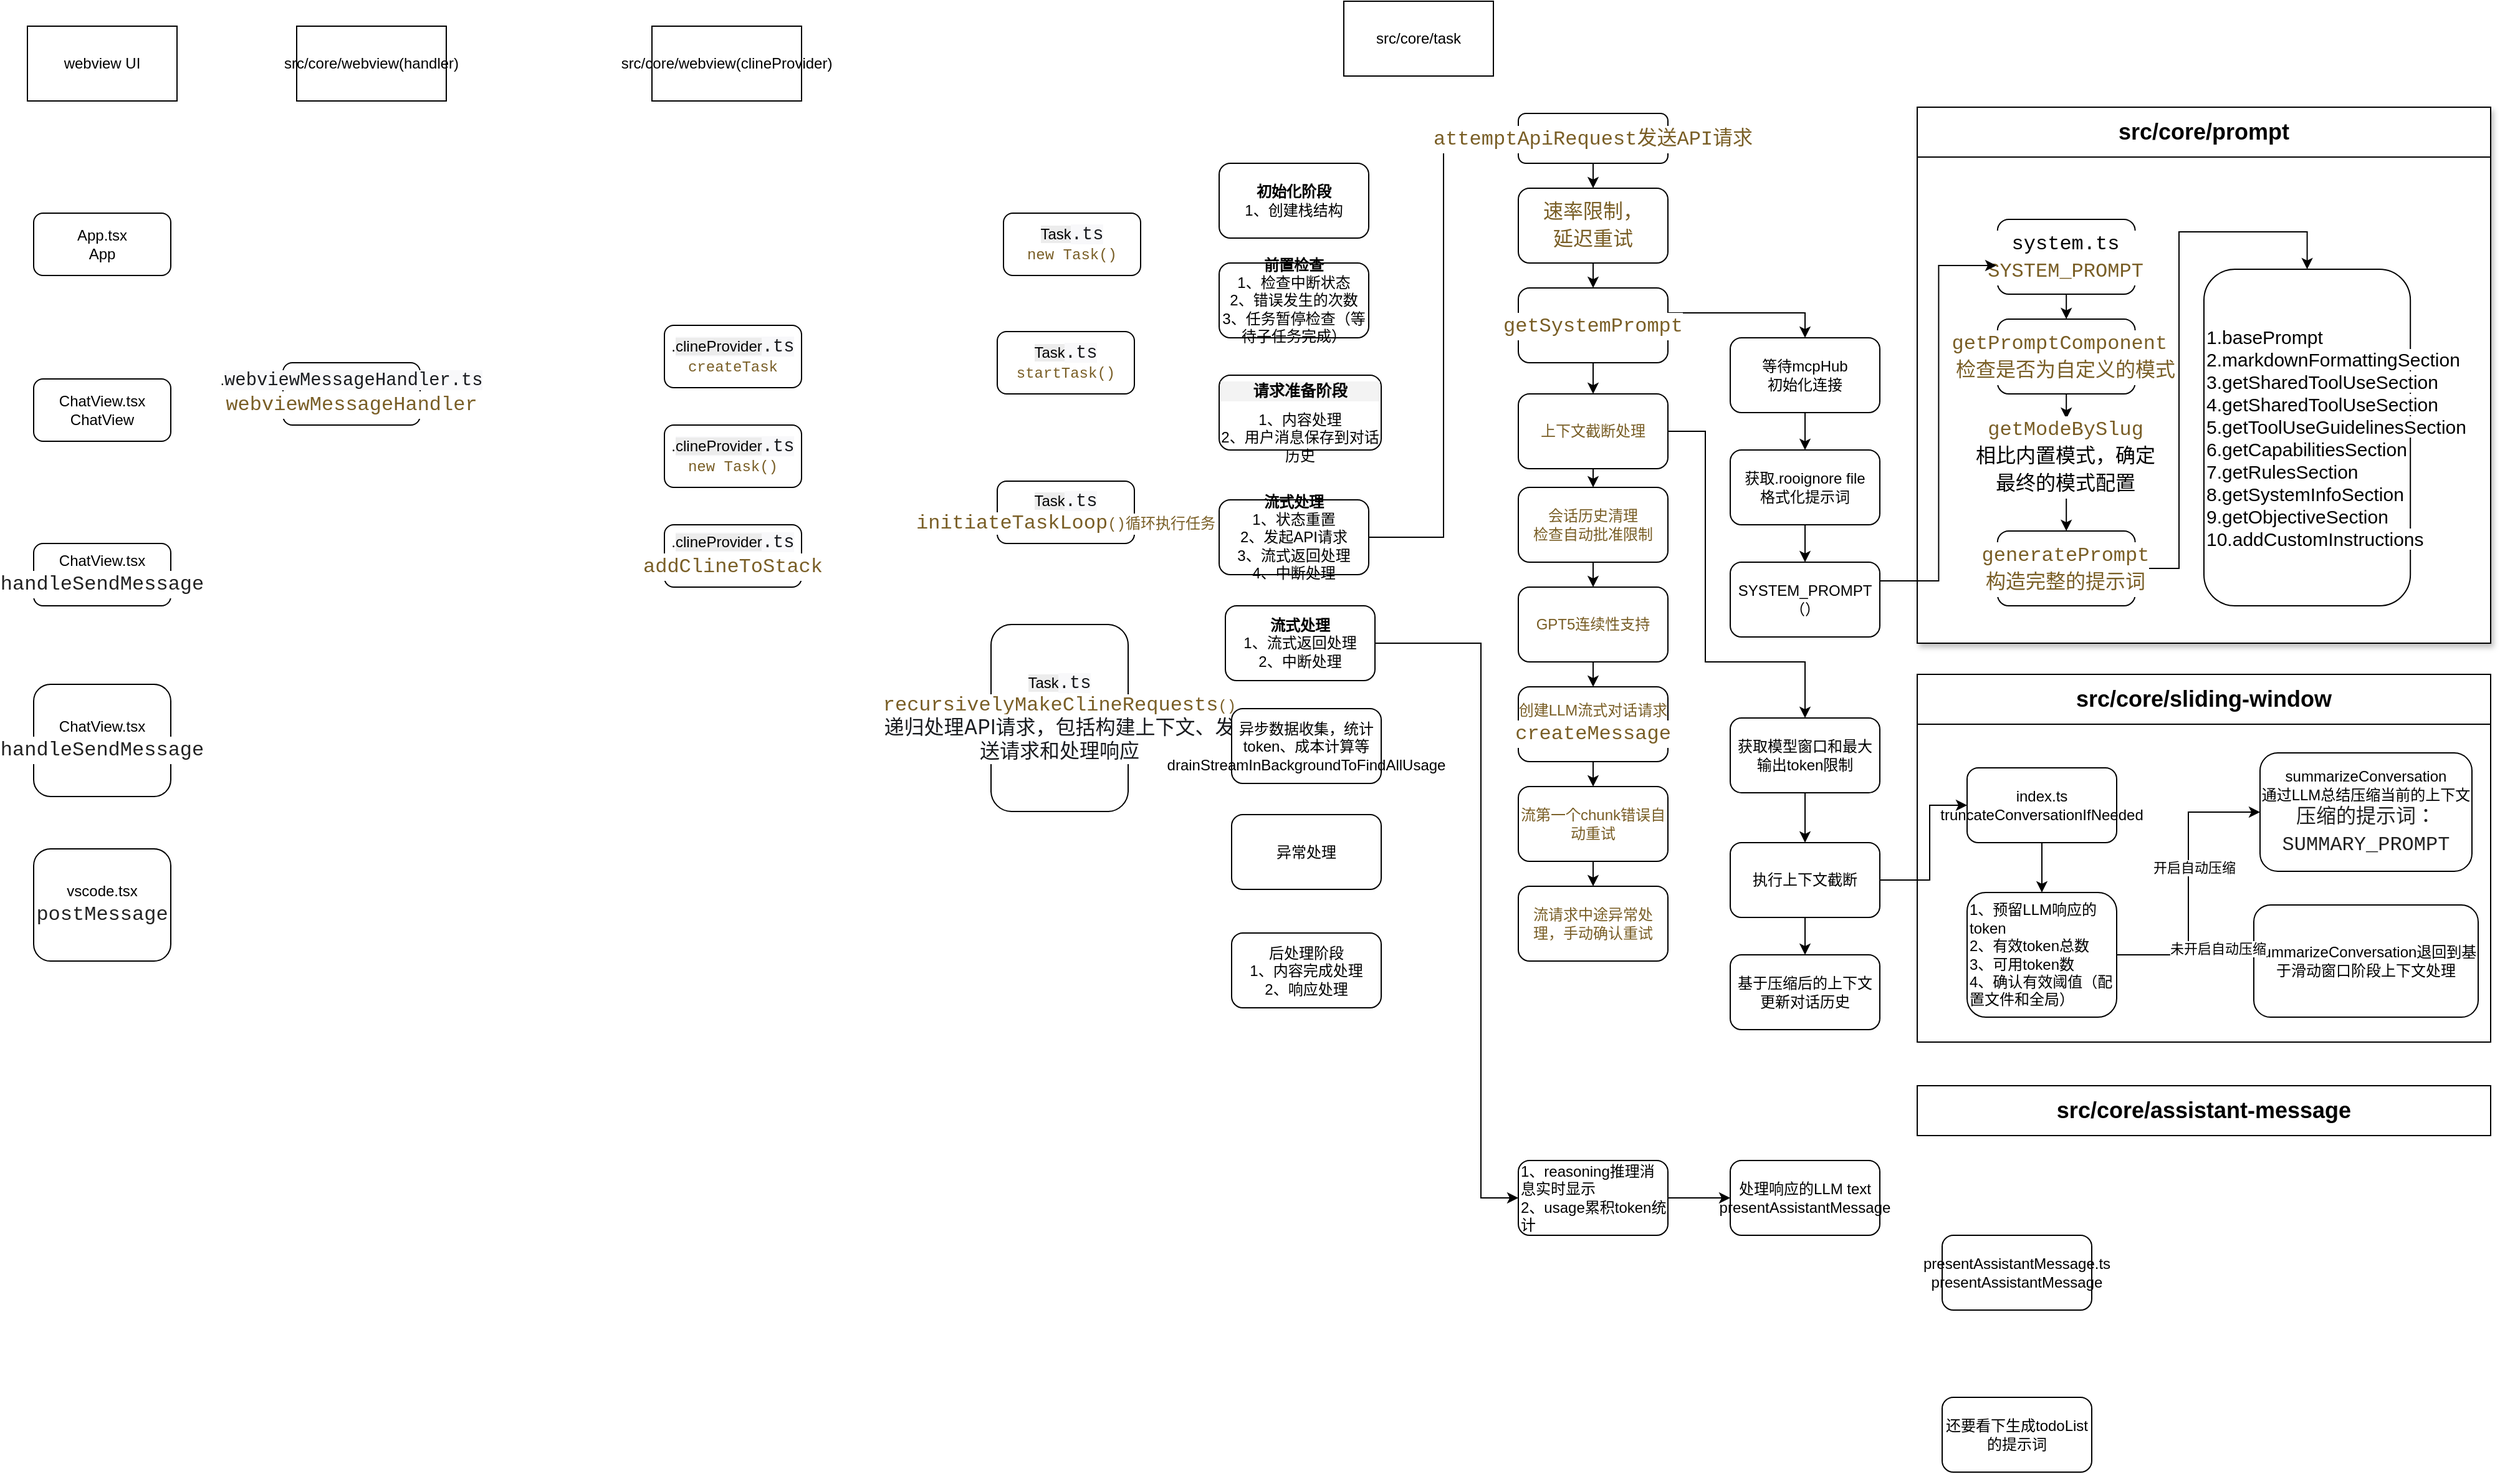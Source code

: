 <mxfile version="28.1.1">
  <diagram name="第 1 页" id="UdlSb-uu1OFWNxeFyUQN">
    <mxGraphModel dx="2235" dy="2344" grid="1" gridSize="10" guides="1" tooltips="1" connect="1" arrows="1" fold="1" page="1" pageScale="1" pageWidth="827" pageHeight="1169" math="0" shadow="0">
      <root>
        <mxCell id="0" />
        <mxCell id="1" parent="0" />
        <mxCell id="vNA8YWekhGHnuqV49X9y-68" value="" style="group" vertex="1" connectable="0" parent="1">
          <mxGeometry x="1570" y="45" width="460" height="430" as="geometry" />
        </mxCell>
        <mxCell id="vNA8YWekhGHnuqV49X9y-67" value="&lt;h2&gt;&lt;br&gt;&lt;/h2&gt;" style="rounded=0;whiteSpace=wrap;html=1;shadow=1;align=left;" vertex="1" parent="vNA8YWekhGHnuqV49X9y-68">
          <mxGeometry width="460" height="430" as="geometry" />
        </mxCell>
        <mxCell id="vNA8YWekhGHnuqV49X9y-36" style="edgeStyle=orthogonalEdgeStyle;rounded=0;orthogonalLoop=1;jettySize=auto;html=1;exitX=0.5;exitY=1;exitDx=0;exitDy=0;entryX=0.5;entryY=0;entryDx=0;entryDy=0;" edge="1" parent="vNA8YWekhGHnuqV49X9y-68" source="vNA8YWekhGHnuqV49X9y-23" target="vNA8YWekhGHnuqV49X9y-33">
          <mxGeometry relative="1" as="geometry" />
        </mxCell>
        <mxCell id="vNA8YWekhGHnuqV49X9y-23" value="&lt;div style=&quot;background-color: rgb(255, 255, 255); font-family: Consolas, &amp;quot;Courier New&amp;quot;, monospace; font-size: 16px; line-height: 22px; white-space: pre;&quot;&gt;&lt;div style=&quot;line-height: 22px;&quot;&gt;&lt;div style=&quot;line-height: 22px;&quot;&gt;system.ts&lt;/div&gt;&lt;div style=&quot;line-height: 22px;&quot;&gt;&lt;span style=&quot;color: rgb(121, 94, 38);&quot;&gt;SYSTEM_PROMPT&lt;/span&gt;&lt;/div&gt;&lt;/div&gt;&lt;/div&gt;" style="rounded=1;whiteSpace=wrap;html=1;" vertex="1" parent="vNA8YWekhGHnuqV49X9y-68">
          <mxGeometry x="64.4" y="90" width="110.4" height="60" as="geometry" />
        </mxCell>
        <mxCell id="vNA8YWekhGHnuqV49X9y-32" value="&lt;h2&gt;src/core/prompt&lt;/h2&gt;" style="rounded=0;whiteSpace=wrap;html=1;" vertex="1" parent="vNA8YWekhGHnuqV49X9y-68">
          <mxGeometry width="460" height="40" as="geometry" />
        </mxCell>
        <mxCell id="vNA8YWekhGHnuqV49X9y-37" style="edgeStyle=orthogonalEdgeStyle;rounded=0;orthogonalLoop=1;jettySize=auto;html=1;exitX=0.5;exitY=1;exitDx=0;exitDy=0;entryX=0.5;entryY=0;entryDx=0;entryDy=0;" edge="1" parent="vNA8YWekhGHnuqV49X9y-68" source="vNA8YWekhGHnuqV49X9y-33" target="vNA8YWekhGHnuqV49X9y-34">
          <mxGeometry relative="1" as="geometry" />
        </mxCell>
        <mxCell id="vNA8YWekhGHnuqV49X9y-33" value="&lt;div style=&quot;background-color: rgb(255, 255, 255); font-family: Consolas, &amp;quot;Courier New&amp;quot;, monospace; font-size: 16px; line-height: 22px; white-space: pre;&quot;&gt;&lt;div style=&quot;line-height: 22px;&quot;&gt;&lt;div style=&quot;line-height: 22px;&quot;&gt;&lt;div style=&quot;line-height: 22px;&quot;&gt;&lt;span style=&quot;color: rgb(121, 94, 38);&quot;&gt;getPromptComponent &lt;/span&gt;&lt;/div&gt;&lt;div style=&quot;line-height: 22px;&quot;&gt;&lt;span style=&quot;color: rgb(121, 94, 38);&quot;&gt;检查是否为自定义的模式&lt;/span&gt;&lt;/div&gt;&lt;/div&gt;&lt;/div&gt;&lt;/div&gt;" style="rounded=1;whiteSpace=wrap;html=1;" vertex="1" parent="vNA8YWekhGHnuqV49X9y-68">
          <mxGeometry x="64.4" y="170" width="110.4" height="60" as="geometry" />
        </mxCell>
        <mxCell id="vNA8YWekhGHnuqV49X9y-38" style="edgeStyle=orthogonalEdgeStyle;rounded=0;orthogonalLoop=1;jettySize=auto;html=1;exitX=0.5;exitY=1;exitDx=0;exitDy=0;entryX=0.5;entryY=0;entryDx=0;entryDy=0;" edge="1" parent="vNA8YWekhGHnuqV49X9y-68" source="vNA8YWekhGHnuqV49X9y-34" target="vNA8YWekhGHnuqV49X9y-35">
          <mxGeometry relative="1" as="geometry" />
        </mxCell>
        <mxCell id="vNA8YWekhGHnuqV49X9y-34" value="&lt;div style=&quot;background-color: rgb(255, 255, 255); font-family: Consolas, &amp;quot;Courier New&amp;quot;, monospace; font-size: 16px; line-height: 22px; white-space: pre;&quot;&gt;&lt;div style=&quot;line-height: 22px;&quot;&gt;&lt;div style=&quot;line-height: 22px;&quot;&gt;&lt;div style=&quot;line-height: 22px;&quot;&gt;&lt;div style=&quot;line-height: 22px;&quot;&gt;&lt;span style=&quot;color: rgb(121, 94, 38);&quot;&gt;getModeBySlug&lt;/span&gt;&lt;/div&gt;&lt;/div&gt;&lt;div style=&quot;line-height: 22px;&quot;&gt;相比内置模式，确定&lt;/div&gt;&lt;div style=&quot;line-height: 22px;&quot;&gt;最终的模式配置&lt;/div&gt;&lt;/div&gt;&lt;/div&gt;&lt;/div&gt;" style="rounded=1;whiteSpace=wrap;html=1;" vertex="1" parent="vNA8YWekhGHnuqV49X9y-68">
          <mxGeometry x="64.4" y="250" width="110.4" height="60" as="geometry" />
        </mxCell>
        <mxCell id="vNA8YWekhGHnuqV49X9y-69" style="edgeStyle=orthogonalEdgeStyle;rounded=0;orthogonalLoop=1;jettySize=auto;html=1;exitX=1;exitY=0.5;exitDx=0;exitDy=0;entryX=0.5;entryY=0;entryDx=0;entryDy=0;" edge="1" parent="vNA8YWekhGHnuqV49X9y-68" source="vNA8YWekhGHnuqV49X9y-35" target="vNA8YWekhGHnuqV49X9y-53">
          <mxGeometry relative="1" as="geometry">
            <Array as="points">
              <mxPoint x="210" y="370" />
              <mxPoint x="210" y="100" />
              <mxPoint x="313" y="100" />
            </Array>
          </mxGeometry>
        </mxCell>
        <mxCell id="vNA8YWekhGHnuqV49X9y-35" value="&lt;div style=&quot;background-color: rgb(255, 255, 255); font-family: Consolas, &amp;quot;Courier New&amp;quot;, monospace; font-size: 16px; line-height: 22px; white-space: pre;&quot;&gt;&lt;div style=&quot;line-height: 22px;&quot;&gt;&lt;div style=&quot;line-height: 22px;&quot;&gt;&lt;div style=&quot;line-height: 22px;&quot;&gt;&lt;div style=&quot;line-height: 22px;&quot;&gt;&lt;div style=&quot;line-height: 22px;&quot;&gt;&lt;span style=&quot;color: rgb(121, 94, 38);&quot;&gt;generatePrompt&lt;/span&gt;&lt;/div&gt;&lt;div style=&quot;line-height: 22px;&quot;&gt;&lt;span style=&quot;color: rgb(121, 94, 38);&quot;&gt;构造完整的提示词&lt;/span&gt;&lt;/div&gt;&lt;/div&gt;&lt;/div&gt;&lt;/div&gt;&lt;/div&gt;&lt;/div&gt;" style="rounded=1;whiteSpace=wrap;html=1;" vertex="1" parent="vNA8YWekhGHnuqV49X9y-68">
          <mxGeometry x="64.4" y="340" width="110.4" height="60" as="geometry" />
        </mxCell>
        <mxCell id="vNA8YWekhGHnuqV49X9y-53" value="1.&lt;span style=&quot;background-color: rgb(255, 255, 255); white-space: pre;&quot;&gt;basePrompt&lt;/span&gt;&lt;div&gt;&lt;span style=&quot;background-color: rgb(255, 255, 255); white-space: pre;&quot;&gt;2.&lt;/span&gt;&lt;span style=&quot;background-color: rgb(255, 255, 255); white-space: pre;&quot;&gt;markdownFormattingSection&lt;/span&gt;&lt;/div&gt;&lt;div&gt;&lt;span style=&quot;background-color: rgb(255, 255, 255); white-space: pre;&quot;&gt;3.&lt;/span&gt;&lt;span style=&quot;background-color: rgb(255, 255, 255); white-space: pre;&quot;&gt;getSharedToolUseSection&lt;/span&gt;&lt;/div&gt;&lt;div&gt;&lt;span style=&quot;background-color: rgb(255, 255, 255); white-space: pre;&quot;&gt;4.&lt;/span&gt;&lt;span style=&quot;background-color: rgb(255, 255, 255); white-space: pre;&quot;&gt;getSharedToolUseSection&lt;/span&gt;&lt;/div&gt;&lt;div&gt;&lt;span style=&quot;background-color: rgb(255, 255, 255); white-space: pre;&quot;&gt;5.&lt;/span&gt;&lt;span style=&quot;background-color: rgb(255, 255, 255); white-space: pre;&quot;&gt;getToolUseGuidelinesSection&lt;/span&gt;&lt;/div&gt;&lt;div&gt;&lt;span style=&quot;background-color: rgb(255, 255, 255); white-space: pre;&quot;&gt;6.&lt;/span&gt;&lt;span style=&quot;background-color: rgb(255, 255, 255); white-space: pre;&quot;&gt;getCapabilitiesSection&lt;/span&gt;&lt;/div&gt;&lt;div&gt;&lt;span style=&quot;background-color: rgb(255, 255, 255); white-space: pre;&quot;&gt;7.&lt;/span&gt;&lt;span style=&quot;background-color: rgb(255, 255, 255); white-space: pre;&quot;&gt;getRulesSection&lt;/span&gt;&lt;/div&gt;&lt;div&gt;&lt;span style=&quot;background-color: rgb(255, 255, 255); white-space: pre;&quot;&gt;8.&lt;/span&gt;&lt;span style=&quot;background-color: rgb(255, 255, 255); white-space: pre;&quot;&gt;getSystemInfoSection&lt;/span&gt;&lt;/div&gt;&lt;div&gt;&lt;span style=&quot;background-color: rgb(255, 255, 255); white-space: pre;&quot;&gt;9.&lt;/span&gt;&lt;span style=&quot;background-color: rgb(255, 255, 255); white-space: pre;&quot;&gt;getObjectiveSection&lt;/span&gt;&lt;/div&gt;&lt;div&gt;&lt;span style=&quot;background-color: rgb(255, 255, 255); white-space: pre;&quot;&gt;10.&lt;/span&gt;&lt;span style=&quot;background-color: rgb(255, 255, 255); white-space: pre;&quot;&gt;addCustomInstructions&lt;/span&gt;&lt;/div&gt;" style="rounded=1;whiteSpace=wrap;html=1;align=left;fontSize=15;fontFamily=Helvetica;fontStyle=0;fontColor=default;" vertex="1" parent="vNA8YWekhGHnuqV49X9y-68">
          <mxGeometry x="230" y="130" width="165.6" height="270" as="geometry" />
        </mxCell>
        <mxCell id="FlMOEJ2ym1-_CEcWV6qL-2" value="webview UI" style="rounded=0;whiteSpace=wrap;html=1;" parent="1" vertex="1">
          <mxGeometry x="54" y="-20" width="120" height="60" as="geometry" />
        </mxCell>
        <mxCell id="FlMOEJ2ym1-_CEcWV6qL-3" value="src/core&lt;span style=&quot;background-color: transparent; color: light-dark(rgb(0, 0, 0), rgb(255, 255, 255));&quot;&gt;/webview(handler)&lt;/span&gt;" style="rounded=0;whiteSpace=wrap;html=1;" parent="1" vertex="1">
          <mxGeometry x="270" y="-20" width="120" height="60" as="geometry" />
        </mxCell>
        <mxCell id="FlMOEJ2ym1-_CEcWV6qL-4" value="src/core/webview(clineProvider)" style="rounded=0;whiteSpace=wrap;html=1;" parent="1" vertex="1">
          <mxGeometry x="555" y="-20" width="120" height="60" as="geometry" />
        </mxCell>
        <mxCell id="FlMOEJ2ym1-_CEcWV6qL-5" value="src/core/task" style="rounded=0;whiteSpace=wrap;html=1;" parent="1" vertex="1">
          <mxGeometry x="1110" y="-40" width="120" height="60" as="geometry" />
        </mxCell>
        <mxCell id="FlMOEJ2ym1-_CEcWV6qL-10" value="App.tsx&lt;div&gt;App&lt;/div&gt;" style="rounded=1;whiteSpace=wrap;html=1;" parent="1" vertex="1">
          <mxGeometry x="59" y="130" width="110" height="50" as="geometry" />
        </mxCell>
        <mxCell id="FlMOEJ2ym1-_CEcWV6qL-11" value="ChatView.tsx&lt;div&gt;ChatView&lt;/div&gt;" style="rounded=1;whiteSpace=wrap;html=1;" parent="1" vertex="1">
          <mxGeometry x="59" y="263" width="110" height="50" as="geometry" />
        </mxCell>
        <mxCell id="FlMOEJ2ym1-_CEcWV6qL-12" value="ChatView.tsx&lt;div&gt;&lt;div style=&quot;background-color: rgb(255, 255, 255); font-family: Consolas, &amp;quot;Courier New&amp;quot;, monospace; font-size: 16px; line-height: 22px; white-space: pre;&quot;&gt;&lt;span style=&quot;color: #222222;&quot;&gt;handleSendMessage&lt;/span&gt;&lt;/div&gt;&lt;/div&gt;" style="rounded=1;whiteSpace=wrap;html=1;" parent="1" vertex="1">
          <mxGeometry x="59" y="395" width="110" height="50" as="geometry" />
        </mxCell>
        <mxCell id="FlMOEJ2ym1-_CEcWV6qL-14" value="ChatView.tsx&lt;div&gt;&lt;div style=&quot;background-color: rgb(255, 255, 255); font-family: Consolas, &amp;quot;Courier New&amp;quot;, monospace; font-size: 16px; line-height: 22px; white-space: pre;&quot;&gt;&lt;span style=&quot;color: #222222;&quot;&gt;handleSendMessage&lt;/span&gt;&lt;/div&gt;&lt;/div&gt;" style="rounded=1;whiteSpace=wrap;html=1;" parent="1" vertex="1">
          <mxGeometry x="59" y="508" width="110" height="90" as="geometry" />
        </mxCell>
        <mxCell id="FlMOEJ2ym1-_CEcWV6qL-15" value="vscode.tsx&lt;div&gt;&lt;div style=&quot;background-color: rgb(255, 255, 255); font-family: Consolas, &amp;quot;Courier New&amp;quot;, monospace; font-size: 16px; line-height: 22px; white-space: pre;&quot;&gt;&lt;font color=&quot;#222222&quot;&gt;postMessage&lt;/font&gt;&lt;/div&gt;&lt;/div&gt;" style="rounded=1;whiteSpace=wrap;html=1;" parent="1" vertex="1">
          <mxGeometry x="59" y="640" width="110" height="90" as="geometry" />
        </mxCell>
        <mxCell id="FlMOEJ2ym1-_CEcWV6qL-16" value=".&lt;span style=&quot;color: rgb(25, 27, 31); font-family: Menlo, Monaco, Consolas, &amp;quot;Andale Mono&amp;quot;, &amp;quot;lucida console&amp;quot;, &amp;quot;Courier New&amp;quot;, monospace; font-size: 14.4px; text-align: start; background-color: rgb(248, 248, 250);&quot;&gt;webviewMessageHandler.ts&lt;/span&gt;&lt;div&gt;&lt;div style=&quot;background-color: rgb(255, 255, 255); font-family: Consolas, &amp;quot;Courier New&amp;quot;, monospace; font-size: 16px; line-height: 22px; white-space: pre;&quot;&gt;&lt;span style=&quot;color: rgb(121, 94, 38);&quot;&gt;webviewMessageHandler&lt;/span&gt;&lt;/div&gt;&lt;/div&gt;" style="rounded=1;whiteSpace=wrap;html=1;" parent="1" vertex="1">
          <mxGeometry x="259" y="250" width="110" height="50" as="geometry" />
        </mxCell>
        <mxCell id="FlMOEJ2ym1-_CEcWV6qL-17" value=".&lt;span style=&quot;color: rgb(25, 27, 31); font-family: Menlo, Monaco, Consolas, &amp;quot;Andale Mono&amp;quot;, &amp;quot;lucida console&amp;quot;, &amp;quot;Courier New&amp;quot;, monospace; font-size: 14.4px; text-align: start; background-color: rgb(248, 248, 250);&quot;&gt;&lt;span style=&quot;color: rgb(0, 0, 0); font-family: Helvetica; font-size: 12px; text-align: center; background-color: rgb(236, 236, 236);&quot;&gt;clineProvider&lt;/span&gt;.ts&lt;/span&gt;&lt;div&gt;&lt;div style=&quot;background-color: rgb(255, 255, 255); font-family: Consolas, &amp;quot;Courier New&amp;quot;, monospace; font-size: 16px; line-height: 22px; white-space: pre;&quot;&gt;&lt;div style=&quot;font-size: 12px; line-height: 16px;&quot;&gt;&lt;span style=&quot;color: #795e26;&quot;&gt;createTask&lt;/span&gt;&lt;/div&gt;&lt;/div&gt;&lt;/div&gt;" style="rounded=1;whiteSpace=wrap;html=1;" parent="1" vertex="1">
          <mxGeometry x="565" y="220" width="110" height="50" as="geometry" />
        </mxCell>
        <mxCell id="vNA8YWekhGHnuqV49X9y-1" value=".&lt;span style=&quot;color: rgb(25, 27, 31); font-family: Menlo, Monaco, Consolas, &amp;quot;Andale Mono&amp;quot;, &amp;quot;lucida console&amp;quot;, &amp;quot;Courier New&amp;quot;, monospace; font-size: 14.4px; text-align: start; background-color: rgb(248, 248, 250);&quot;&gt;&lt;span style=&quot;color: rgb(0, 0, 0); font-family: Helvetica; font-size: 12px; text-align: center; background-color: rgb(236, 236, 236);&quot;&gt;clineProvider&lt;/span&gt;.ts&lt;/span&gt;&lt;div&gt;&lt;div style=&quot;background-color: rgb(255, 255, 255); font-family: Consolas, &amp;quot;Courier New&amp;quot;, monospace; font-size: 16px; line-height: 22px; white-space: pre;&quot;&gt;&lt;/div&gt;&lt;/div&gt;&lt;div style=&quot;text-align: center;&quot;&gt;&lt;span style=&quot;color: light-dark(rgb(121, 94, 38), rgb(176, 153, 105)); background-color: light-dark(rgb(255, 255, 255), rgb(18, 18, 18)); font-family: Consolas, &amp;quot;Courier New&amp;quot;, monospace; white-space: pre;&quot;&gt;new Task()&lt;/span&gt;&lt;/div&gt;" style="rounded=1;whiteSpace=wrap;html=1;" vertex="1" parent="1">
          <mxGeometry x="565" y="300" width="110" height="50" as="geometry" />
        </mxCell>
        <mxCell id="vNA8YWekhGHnuqV49X9y-2" value="&lt;div style=&quot;text-align: center;&quot;&gt;.&lt;span style=&quot;color: rgb(25, 27, 31); font-family: Menlo, Monaco, Consolas, &amp;quot;Andale Mono&amp;quot;, &amp;quot;lucida console&amp;quot;, &amp;quot;Courier New&amp;quot;, monospace; font-size: 14.4px; text-align: start; background-color: rgb(248, 248, 250);&quot;&gt;&lt;span style=&quot;color: rgb(0, 0, 0); font-family: Helvetica; font-size: 12px; text-align: center; background-color: rgb(236, 236, 236);&quot;&gt;clineProvider&lt;/span&gt;.ts&lt;/span&gt;&lt;div&gt;&lt;div style=&quot;background-color: rgb(255, 255, 255); font-family: Consolas, &amp;quot;Courier New&amp;quot;, monospace; font-size: 16px; line-height: 22px; white-space: pre;&quot;&gt;&lt;div style=&quot;font-size: 12px; line-height: 16px;&quot;&gt;&lt;div style=&quot;font-size: 16px; line-height: 22px;&quot;&gt;&lt;span style=&quot;color: #795e26;&quot;&gt;addClineToStack&lt;/span&gt;&lt;/div&gt;&lt;/div&gt;&lt;/div&gt;&lt;/div&gt;&lt;/div&gt;" style="rounded=1;whiteSpace=wrap;html=1;" vertex="1" parent="1">
          <mxGeometry x="565" y="380" width="110" height="50" as="geometry" />
        </mxCell>
        <mxCell id="vNA8YWekhGHnuqV49X9y-6" value="&lt;div style=&quot;text-align: center;&quot;&gt;&lt;span style=&quot;text-align: start; background-color: rgb(236, 236, 236);&quot;&gt;Task&lt;/span&gt;&lt;span style=&quot;background-color: light-dark(rgb(248, 248, 250), rgb(24, 24, 26)); color: light-dark(rgb(25, 27, 31), rgb(212, 214, 218)); font-family: Menlo, Monaco, Consolas, &amp;quot;Andale Mono&amp;quot;, &amp;quot;lucida console&amp;quot;, &amp;quot;Courier New&amp;quot;, monospace; font-size: 14.4px; text-align: start;&quot;&gt;.ts&lt;/span&gt;&lt;/div&gt;&lt;div&gt;&lt;div style=&quot;background-color: rgb(255, 255, 255); font-family: Consolas, &amp;quot;Courier New&amp;quot;, monospace; font-size: 16px; line-height: 22px; white-space: pre;&quot;&gt;&lt;div style=&quot;font-size: 12px; line-height: 16px;&quot;&gt;&lt;span style=&quot;color: rgb(121, 94, 38);&quot;&gt;new Task()&lt;/span&gt;&lt;/div&gt;&lt;/div&gt;&lt;/div&gt;" style="rounded=1;whiteSpace=wrap;html=1;" vertex="1" parent="1">
          <mxGeometry x="837" y="130" width="110" height="50" as="geometry" />
        </mxCell>
        <mxCell id="vNA8YWekhGHnuqV49X9y-7" value="&lt;div style=&quot;text-align: center;&quot;&gt;&lt;span style=&quot;text-align: start; background-color: rgb(236, 236, 236);&quot;&gt;Task&lt;/span&gt;&lt;span style=&quot;background-color: light-dark(rgb(248, 248, 250), rgb(24, 24, 26)); color: light-dark(rgb(25, 27, 31), rgb(212, 214, 218)); font-family: Menlo, Monaco, Consolas, &amp;quot;Andale Mono&amp;quot;, &amp;quot;lucida console&amp;quot;, &amp;quot;Courier New&amp;quot;, monospace; font-size: 14.4px; text-align: start;&quot;&gt;.ts&lt;/span&gt;&lt;/div&gt;&lt;div&gt;&lt;div style=&quot;background-color: rgb(255, 255, 255); font-family: Consolas, &amp;quot;Courier New&amp;quot;, monospace; font-size: 16px; line-height: 22px; white-space: pre;&quot;&gt;&lt;div style=&quot;font-size: 12px; line-height: 16px;&quot;&gt;&lt;span style=&quot;color: rgb(121, 94, 38);&quot;&gt;startTask()&lt;/span&gt;&lt;/div&gt;&lt;/div&gt;&lt;/div&gt;" style="rounded=1;whiteSpace=wrap;html=1;" vertex="1" parent="1">
          <mxGeometry x="832" y="225" width="110" height="50" as="geometry" />
        </mxCell>
        <mxCell id="vNA8YWekhGHnuqV49X9y-8" value="&lt;div style=&quot;text-align: center;&quot;&gt;&lt;span style=&quot;text-align: start; background-color: rgb(236, 236, 236);&quot;&gt;Task&lt;/span&gt;&lt;span style=&quot;background-color: light-dark(rgb(248, 248, 250), rgb(24, 24, 26)); color: light-dark(rgb(25, 27, 31), rgb(212, 214, 218)); font-family: Menlo, Monaco, Consolas, &amp;quot;Andale Mono&amp;quot;, &amp;quot;lucida console&amp;quot;, &amp;quot;Courier New&amp;quot;, monospace; font-size: 14.4px; text-align: start;&quot;&gt;.ts&lt;/span&gt;&lt;/div&gt;&lt;div&gt;&lt;div style=&quot;background-color: rgb(255, 255, 255); font-family: Consolas, &amp;quot;Courier New&amp;quot;, monospace; font-size: 16px; line-height: 22px; white-space: pre;&quot;&gt;&lt;div style=&quot;font-size: 12px; line-height: 16px;&quot;&gt;&lt;span style=&quot;color: rgb(121, 94, 38);&quot;&gt;&lt;span style=&quot;background-color: light-dark(rgb(255, 255, 255), rgb(18, 18, 18)); font-size: 16px;&quot;&gt;initiateTaskLoop&lt;/span&gt;()循环执行任务&lt;/span&gt;&lt;/div&gt;&lt;/div&gt;&lt;/div&gt;" style="rounded=1;whiteSpace=wrap;html=1;" vertex="1" parent="1">
          <mxGeometry x="832" y="345" width="110" height="50" as="geometry" />
        </mxCell>
        <mxCell id="vNA8YWekhGHnuqV49X9y-9" value="&lt;div style=&quot;text-align: center;&quot;&gt;&lt;span style=&quot;text-align: start; background-color: rgb(236, 236, 236);&quot;&gt;Task&lt;/span&gt;&lt;span style=&quot;background-color: light-dark(rgb(248, 248, 250), rgb(24, 24, 26)); color: light-dark(rgb(25, 27, 31), rgb(212, 214, 218)); font-family: Menlo, Monaco, Consolas, &amp;quot;Andale Mono&amp;quot;, &amp;quot;lucida console&amp;quot;, &amp;quot;Courier New&amp;quot;, monospace; font-size: 14.4px; text-align: start;&quot;&gt;.ts&lt;/span&gt;&lt;/div&gt;&lt;div&gt;&lt;div style=&quot;background-color: rgb(255, 255, 255); font-family: Consolas, &amp;quot;Courier New&amp;quot;, monospace; font-size: 16px; line-height: 22px; white-space: pre;&quot;&gt;&lt;div style=&quot;font-size: 12px; line-height: 16px;&quot;&gt;&lt;span style=&quot;color: rgb(121, 94, 38);&quot;&gt;&lt;span style=&quot;background-color: light-dark(rgb(255, 255, 255), rgb(18, 18, 18)); font-size: 16px;&quot;&gt;recursivelyMakeClineRequests&lt;/span&gt;()&lt;/span&gt;&lt;/div&gt;&lt;div style=&quot;font-size: 12px; line-height: 16px;&quot;&gt;&lt;span style=&quot;color: rgb(25, 27, 31); font-family: -apple-system, BlinkMacSystemFont, &amp;quot;Helvetica Neue&amp;quot;, &amp;quot;PingFang SC&amp;quot;, &amp;quot;Microsoft YaHei&amp;quot;, &amp;quot;Source Han Sans SC&amp;quot;, &amp;quot;Noto Sans CJK SC&amp;quot;, &amp;quot;WenQuanYi Micro Hei&amp;quot;, &amp;quot;MiSans L3&amp;quot;, sans-serif; font-size: medium; text-align: start; white-space: normal; background-color: light-dark(rgb(255, 255, 255), rgb(18, 18, 18));&quot;&gt;递归处理API请求，&lt;/span&gt;&lt;span style=&quot;color: rgb(25, 27, 31); font-family: -apple-system, BlinkMacSystemFont, &amp;quot;Helvetica Neue&amp;quot;, &amp;quot;PingFang SC&amp;quot;, &amp;quot;Microsoft YaHei&amp;quot;, &amp;quot;Source Han Sans SC&amp;quot;, &amp;quot;Noto Sans CJK SC&amp;quot;, &amp;quot;WenQuanYi Micro Hei&amp;quot;, &amp;quot;MiSans L3&amp;quot;, sans-serif; font-size: medium; text-align: start; white-space: normal; background-color: light-dark(rgb(255, 255, 255), rgb(18, 18, 18));&quot;&gt;包括构建上下文、发送请求和处理响应&lt;/span&gt;&lt;/div&gt;&lt;/div&gt;&lt;/div&gt;" style="rounded=1;whiteSpace=wrap;html=1;" vertex="1" parent="1">
          <mxGeometry x="827" y="460" width="110" height="150" as="geometry" />
        </mxCell>
        <mxCell id="vNA8YWekhGHnuqV49X9y-10" value="&lt;div&gt;&lt;b&gt;前置检查&lt;/b&gt;&lt;/div&gt;1、检查中断状态&lt;div&gt;2、错误发生的次数&lt;/div&gt;&lt;div&gt;3、任务暂停检查（等待子任务完成）&lt;/div&gt;" style="rounded=1;whiteSpace=wrap;html=1;" vertex="1" parent="1">
          <mxGeometry x="1010" y="170" width="120" height="60" as="geometry" />
        </mxCell>
        <mxCell id="vNA8YWekhGHnuqV49X9y-11" value="&lt;h4 style=&quot;scrollbar-color: var(--vscode-scrollbarSlider-background,#424242) var(--vscode-editor-background,#1e1e1e); font-size: 1.05em; line-height: 1.25; margin-bottom: 8px; margin-top: 16px; font-family: &amp;quot;Segoe WPC&amp;quot;, &amp;quot;Segoe UI&amp;quot;, &amp;quot;Microsoft YaHei&amp;quot;, sans-serif; background-color: rgb(243, 243, 243);&quot;&gt;请求准备阶段&lt;/h4&gt;&lt;div&gt;1、内容处理&lt;/div&gt;&lt;div&gt;2、用户消息保存到对话历史&lt;/div&gt;" style="rounded=1;whiteSpace=wrap;html=1;" vertex="1" parent="1">
          <mxGeometry x="1010" y="260" width="130" height="60" as="geometry" />
        </mxCell>
        <mxCell id="vNA8YWekhGHnuqV49X9y-107" style="edgeStyle=orthogonalEdgeStyle;rounded=0;orthogonalLoop=1;jettySize=auto;html=1;exitX=1;exitY=0.5;exitDx=0;exitDy=0;entryX=0;entryY=0.5;entryDx=0;entryDy=0;" edge="1" parent="1" source="vNA8YWekhGHnuqV49X9y-12" target="vNA8YWekhGHnuqV49X9y-14">
          <mxGeometry relative="1" as="geometry" />
        </mxCell>
        <mxCell id="vNA8YWekhGHnuqV49X9y-12" value="&lt;div&gt;&lt;span style=&quot;background-color: transparent; color: light-dark(rgb(0, 0, 0), rgb(255, 255, 255));&quot;&gt;&lt;b&gt;流式处理&lt;/b&gt;&lt;/span&gt;&lt;/div&gt;&lt;div&gt;&lt;span style=&quot;background-color: transparent; color: light-dark(rgb(0, 0, 0), rgb(255, 255, 255));&quot;&gt;1、状态重置&lt;/span&gt;&lt;/div&gt;&lt;div&gt;2、发起API请求&lt;/div&gt;&lt;div&gt;3、流式返回处理&lt;/div&gt;&lt;div&gt;4、中断处理&lt;/div&gt;" style="rounded=1;whiteSpace=wrap;html=1;" vertex="1" parent="1">
          <mxGeometry x="1010" y="360" width="120" height="60" as="geometry" />
        </mxCell>
        <mxCell id="vNA8YWekhGHnuqV49X9y-13" value="异步数据收集，统计&#xa;token、成本计算等&#xa;drainStreamInBackgroundToFindAllUsage" style="rounded=1;whiteSpace=wrap;html=1;" vertex="1" parent="1">
          <mxGeometry x="1020" y="527.5" width="120" height="60" as="geometry" />
        </mxCell>
        <mxCell id="vNA8YWekhGHnuqV49X9y-105" style="edgeStyle=orthogonalEdgeStyle;rounded=0;orthogonalLoop=1;jettySize=auto;html=1;exitX=0.5;exitY=1;exitDx=0;exitDy=0;entryX=0.5;entryY=0;entryDx=0;entryDy=0;" edge="1" parent="1" source="vNA8YWekhGHnuqV49X9y-14" target="vNA8YWekhGHnuqV49X9y-102">
          <mxGeometry relative="1" as="geometry" />
        </mxCell>
        <mxCell id="vNA8YWekhGHnuqV49X9y-14" value="&lt;div style=&quot;background-color: rgb(255, 255, 255); font-family: Consolas, &amp;quot;Courier New&amp;quot;, monospace; font-size: 16px; line-height: 22px; white-space: pre;&quot;&gt;&lt;span style=&quot;color: #795e26;&quot;&gt;attemptApiRequest发送API请求&lt;/span&gt;&lt;/div&gt;" style="rounded=1;whiteSpace=wrap;html=1;" vertex="1" parent="1">
          <mxGeometry x="1250" y="50" width="120" height="40" as="geometry" />
        </mxCell>
        <mxCell id="vNA8YWekhGHnuqV49X9y-15" value="异常处理" style="rounded=1;whiteSpace=wrap;html=1;" vertex="1" parent="1">
          <mxGeometry x="1020" y="612.5" width="120" height="60" as="geometry" />
        </mxCell>
        <mxCell id="vNA8YWekhGHnuqV49X9y-16" value="后处理阶段&lt;div&gt;1、内容完成处理&lt;/div&gt;&lt;div&gt;2、响应处理&lt;/div&gt;" style="rounded=1;whiteSpace=wrap;html=1;" vertex="1" parent="1">
          <mxGeometry x="1020" y="707.5" width="120" height="60" as="geometry" />
        </mxCell>
        <mxCell id="vNA8YWekhGHnuqV49X9y-17" value="&lt;b&gt;初始化阶段&lt;/b&gt;&lt;div&gt;1、创建栈结构&lt;/div&gt;" style="rounded=1;whiteSpace=wrap;html=1;" vertex="1" parent="1">
          <mxGeometry x="1010" y="90" width="120" height="60" as="geometry" />
        </mxCell>
        <mxCell id="vNA8YWekhGHnuqV49X9y-30" style="edgeStyle=orthogonalEdgeStyle;rounded=0;orthogonalLoop=1;jettySize=auto;html=1;exitX=1;exitY=0.5;exitDx=0;exitDy=0;entryX=0.5;entryY=0;entryDx=0;entryDy=0;" edge="1" parent="1" source="vNA8YWekhGHnuqV49X9y-18" target="vNA8YWekhGHnuqV49X9y-19">
          <mxGeometry relative="1" as="geometry">
            <Array as="points">
              <mxPoint x="1370" y="210" />
              <mxPoint x="1480" y="210" />
            </Array>
          </mxGeometry>
        </mxCell>
        <mxCell id="vNA8YWekhGHnuqV49X9y-96" style="edgeStyle=orthogonalEdgeStyle;rounded=0;orthogonalLoop=1;jettySize=auto;html=1;exitX=0.5;exitY=1;exitDx=0;exitDy=0;entryX=0.5;entryY=0;entryDx=0;entryDy=0;" edge="1" parent="1" source="vNA8YWekhGHnuqV49X9y-18" target="vNA8YWekhGHnuqV49X9y-56">
          <mxGeometry relative="1" as="geometry" />
        </mxCell>
        <mxCell id="vNA8YWekhGHnuqV49X9y-18" value="&lt;div style=&quot;background-color: rgb(255, 255, 255); font-family: Consolas, &amp;quot;Courier New&amp;quot;, monospace; font-size: 16px; line-height: 22px; white-space: pre;&quot;&gt;&lt;div style=&quot;line-height: 22px;&quot;&gt;&lt;span style=&quot;color: #795e26;&quot;&gt;getSystemPrompt&lt;/span&gt;&lt;/div&gt;&lt;/div&gt;" style="rounded=1;whiteSpace=wrap;html=1;" vertex="1" parent="1">
          <mxGeometry x="1250" y="190" width="120" height="60" as="geometry" />
        </mxCell>
        <mxCell id="vNA8YWekhGHnuqV49X9y-77" style="edgeStyle=orthogonalEdgeStyle;rounded=0;orthogonalLoop=1;jettySize=auto;html=1;exitX=0.5;exitY=1;exitDx=0;exitDy=0;entryX=0.5;entryY=0;entryDx=0;entryDy=0;" edge="1" parent="1" source="vNA8YWekhGHnuqV49X9y-19" target="vNA8YWekhGHnuqV49X9y-22">
          <mxGeometry relative="1" as="geometry" />
        </mxCell>
        <mxCell id="vNA8YWekhGHnuqV49X9y-19" value="等待mcpHub&#xa;初始化连接" style="rounded=1;whiteSpace=wrap;html=1;" vertex="1" parent="1">
          <mxGeometry x="1420" y="230" width="120" height="60" as="geometry" />
        </mxCell>
        <mxCell id="vNA8YWekhGHnuqV49X9y-21" value="SYSTEM_PROMPT（）" style="rounded=1;whiteSpace=wrap;html=1;" vertex="1" parent="1">
          <mxGeometry x="1420" y="410" width="120" height="60" as="geometry" />
        </mxCell>
        <mxCell id="vNA8YWekhGHnuqV49X9y-28" value="" style="edgeStyle=orthogonalEdgeStyle;rounded=0;orthogonalLoop=1;jettySize=auto;html=1;" edge="1" parent="1" source="vNA8YWekhGHnuqV49X9y-22" target="vNA8YWekhGHnuqV49X9y-21">
          <mxGeometry relative="1" as="geometry" />
        </mxCell>
        <mxCell id="vNA8YWekhGHnuqV49X9y-22" value="获取.rooignore file&#xa;格式化提示词" style="rounded=1;whiteSpace=wrap;html=1;" vertex="1" parent="1">
          <mxGeometry x="1420" y="320" width="120" height="60" as="geometry" />
        </mxCell>
        <mxCell id="vNA8YWekhGHnuqV49X9y-91" style="edgeStyle=orthogonalEdgeStyle;rounded=0;orthogonalLoop=1;jettySize=auto;html=1;exitX=1;exitY=0.5;exitDx=0;exitDy=0;entryX=0.5;entryY=0;entryDx=0;entryDy=0;" edge="1" parent="1" source="vNA8YWekhGHnuqV49X9y-56" target="vNA8YWekhGHnuqV49X9y-74">
          <mxGeometry relative="1" as="geometry">
            <Array as="points">
              <mxPoint x="1400" y="305" />
              <mxPoint x="1400" y="490" />
              <mxPoint x="1480" y="490" />
            </Array>
          </mxGeometry>
        </mxCell>
        <mxCell id="vNA8YWekhGHnuqV49X9y-97" style="edgeStyle=orthogonalEdgeStyle;rounded=0;orthogonalLoop=1;jettySize=auto;html=1;exitX=0.5;exitY=1;exitDx=0;exitDy=0;entryX=0.5;entryY=0;entryDx=0;entryDy=0;" edge="1" parent="1" source="vNA8YWekhGHnuqV49X9y-56" target="vNA8YWekhGHnuqV49X9y-92">
          <mxGeometry relative="1" as="geometry" />
        </mxCell>
        <mxCell id="vNA8YWekhGHnuqV49X9y-56" value="&lt;font color=&quot;#795e26&quot;&gt;上下文截断处理&lt;/font&gt;" style="rounded=1;whiteSpace=wrap;html=1;" vertex="1" parent="1">
          <mxGeometry x="1250" y="275" width="120" height="60" as="geometry" />
        </mxCell>
        <mxCell id="vNA8YWekhGHnuqV49X9y-29" style="edgeStyle=orthogonalEdgeStyle;rounded=0;orthogonalLoop=1;jettySize=auto;html=1;exitX=1;exitY=0.25;exitDx=0;exitDy=0;entryX=-0.008;entryY=0.617;entryDx=0;entryDy=0;entryPerimeter=0;" edge="1" parent="1" source="vNA8YWekhGHnuqV49X9y-21" target="vNA8YWekhGHnuqV49X9y-23">
          <mxGeometry relative="1" as="geometry" />
        </mxCell>
        <mxCell id="vNA8YWekhGHnuqV49X9y-78" style="edgeStyle=orthogonalEdgeStyle;rounded=0;orthogonalLoop=1;jettySize=auto;html=1;exitX=0.5;exitY=1;exitDx=0;exitDy=0;entryX=0.5;entryY=0;entryDx=0;entryDy=0;" edge="1" parent="1" source="vNA8YWekhGHnuqV49X9y-74" target="vNA8YWekhGHnuqV49X9y-75">
          <mxGeometry relative="1" as="geometry" />
        </mxCell>
        <mxCell id="vNA8YWekhGHnuqV49X9y-74" value="获取模型窗口和最大输出token限制" style="rounded=1;whiteSpace=wrap;html=1;" vertex="1" parent="1">
          <mxGeometry x="1420" y="535" width="120" height="60" as="geometry" />
        </mxCell>
        <mxCell id="vNA8YWekhGHnuqV49X9y-79" style="edgeStyle=orthogonalEdgeStyle;rounded=0;orthogonalLoop=1;jettySize=auto;html=1;exitX=0.5;exitY=1;exitDx=0;exitDy=0;entryX=0.5;entryY=0;entryDx=0;entryDy=0;" edge="1" parent="1" source="vNA8YWekhGHnuqV49X9y-75" target="vNA8YWekhGHnuqV49X9y-76">
          <mxGeometry relative="1" as="geometry" />
        </mxCell>
        <mxCell id="vNA8YWekhGHnuqV49X9y-75" value="执行上下文截断" style="rounded=1;whiteSpace=wrap;html=1;" vertex="1" parent="1">
          <mxGeometry x="1420" y="635" width="120" height="60" as="geometry" />
        </mxCell>
        <mxCell id="vNA8YWekhGHnuqV49X9y-76" value="基于压缩后的上下文&lt;br&gt;更新对话历史" style="rounded=1;whiteSpace=wrap;html=1;" vertex="1" parent="1">
          <mxGeometry x="1420" y="725" width="120" height="60" as="geometry" />
        </mxCell>
        <mxCell id="vNA8YWekhGHnuqV49X9y-90" value="" style="group" vertex="1" connectable="0" parent="1">
          <mxGeometry x="1570" y="500" width="460" height="295" as="geometry" />
        </mxCell>
        <mxCell id="vNA8YWekhGHnuqV49X9y-88" value="" style="rounded=0;whiteSpace=wrap;html=1;" vertex="1" parent="vNA8YWekhGHnuqV49X9y-90">
          <mxGeometry width="460" height="295" as="geometry" />
        </mxCell>
        <mxCell id="vNA8YWekhGHnuqV49X9y-71" value="&lt;h2&gt;src/core/sliding-window&lt;/h2&gt;" style="rounded=0;whiteSpace=wrap;html=1;" vertex="1" parent="vNA8YWekhGHnuqV49X9y-90">
          <mxGeometry width="460" height="40" as="geometry" />
        </mxCell>
        <mxCell id="vNA8YWekhGHnuqV49X9y-83" style="edgeStyle=orthogonalEdgeStyle;rounded=0;orthogonalLoop=1;jettySize=auto;html=1;exitX=0.5;exitY=1;exitDx=0;exitDy=0;entryX=0.5;entryY=0;entryDx=0;entryDy=0;" edge="1" parent="vNA8YWekhGHnuqV49X9y-90" source="vNA8YWekhGHnuqV49X9y-72" target="vNA8YWekhGHnuqV49X9y-73">
          <mxGeometry relative="1" as="geometry" />
        </mxCell>
        <mxCell id="vNA8YWekhGHnuqV49X9y-72" value="index.ts&#xa;truncateConversationIfNeeded" style="rounded=1;whiteSpace=wrap;html=1;" vertex="1" parent="vNA8YWekhGHnuqV49X9y-90">
          <mxGeometry x="40" y="75" width="120" height="60" as="geometry" />
        </mxCell>
        <mxCell id="vNA8YWekhGHnuqV49X9y-84" style="edgeStyle=orthogonalEdgeStyle;rounded=0;orthogonalLoop=1;jettySize=auto;html=1;exitX=1;exitY=0.5;exitDx=0;exitDy=0;entryX=0;entryY=0.5;entryDx=0;entryDy=0;" edge="1" parent="vNA8YWekhGHnuqV49X9y-90" source="vNA8YWekhGHnuqV49X9y-73" target="vNA8YWekhGHnuqV49X9y-82">
          <mxGeometry relative="1" as="geometry" />
        </mxCell>
        <mxCell id="vNA8YWekhGHnuqV49X9y-86" value="开启自动压缩" style="edgeLabel;html=1;align=center;verticalAlign=middle;resizable=0;points=[];" vertex="1" connectable="0" parent="vNA8YWekhGHnuqV49X9y-84">
          <mxGeometry x="0.116" y="-4" relative="1" as="geometry">
            <mxPoint as="offset" />
          </mxGeometry>
        </mxCell>
        <mxCell id="vNA8YWekhGHnuqV49X9y-73" value="1、预留LLM响应的token&lt;div&gt;2、有效token总数&lt;/div&gt;&lt;div&gt;3、可用token数&lt;/div&gt;&lt;div&gt;4、确认有效阈值（配置文件和全局）&lt;/div&gt;" style="rounded=1;whiteSpace=wrap;html=1;align=left;verticalAlign=middle;" vertex="1" parent="vNA8YWekhGHnuqV49X9y-90">
          <mxGeometry x="40" y="175" width="120" height="100" as="geometry" />
        </mxCell>
        <mxCell id="vNA8YWekhGHnuqV49X9y-81" value="summarizeConversation退回到基于滑动窗口阶段上下文处理" style="rounded=1;whiteSpace=wrap;html=1;" vertex="1" parent="vNA8YWekhGHnuqV49X9y-90">
          <mxGeometry x="270" y="185" width="180" height="90" as="geometry" />
        </mxCell>
        <mxCell id="vNA8YWekhGHnuqV49X9y-82" value="summarizeConversation&lt;br&gt;通过LLM总结压缩当前的上下文&lt;div&gt;&lt;div style=&quot;background-color: rgb(255, 255, 255); font-family: Consolas, &amp;quot;Courier New&amp;quot;, monospace; font-size: 16px; line-height: 22px; white-space: pre;&quot;&gt;&lt;span style=&quot;color: #222222;&quot;&gt;压缩的提示词：&lt;/span&gt;&lt;/div&gt;&lt;div style=&quot;background-color: rgb(255, 255, 255); font-family: Consolas, &amp;quot;Courier New&amp;quot;, monospace; font-size: 16px; line-height: 22px; white-space: pre;&quot;&gt;&lt;span style=&quot;color: #222222;&quot;&gt;SUMMARY_PROMPT&lt;/span&gt;&lt;/div&gt;&lt;/div&gt;" style="rounded=1;whiteSpace=wrap;html=1;verticalAlign=middle;" vertex="1" parent="vNA8YWekhGHnuqV49X9y-90">
          <mxGeometry x="275" y="63" width="170" height="95" as="geometry" />
        </mxCell>
        <mxCell id="vNA8YWekhGHnuqV49X9y-85" style="edgeStyle=orthogonalEdgeStyle;rounded=0;orthogonalLoop=1;jettySize=auto;html=1;exitX=1;exitY=0.5;exitDx=0;exitDy=0;entryX=0.018;entryY=0.409;entryDx=0;entryDy=0;entryPerimeter=0;" edge="1" parent="vNA8YWekhGHnuqV49X9y-90" source="vNA8YWekhGHnuqV49X9y-73" target="vNA8YWekhGHnuqV49X9y-81">
          <mxGeometry relative="1" as="geometry" />
        </mxCell>
        <mxCell id="vNA8YWekhGHnuqV49X9y-87" value="未开启自动压缩" style="edgeLabel;html=1;align=center;verticalAlign=middle;resizable=0;points=[];" vertex="1" connectable="0" parent="vNA8YWekhGHnuqV49X9y-85">
          <mxGeometry x="0.414" y="2" relative="1" as="geometry">
            <mxPoint x="1" as="offset" />
          </mxGeometry>
        </mxCell>
        <mxCell id="vNA8YWekhGHnuqV49X9y-98" style="edgeStyle=orthogonalEdgeStyle;rounded=0;orthogonalLoop=1;jettySize=auto;html=1;exitX=0.5;exitY=1;exitDx=0;exitDy=0;entryX=0.5;entryY=0;entryDx=0;entryDy=0;" edge="1" parent="1" target="vNA8YWekhGHnuqV49X9y-93">
          <mxGeometry relative="1" as="geometry">
            <mxPoint x="1310" y="490.0" as="sourcePoint" />
          </mxGeometry>
        </mxCell>
        <mxCell id="vNA8YWekhGHnuqV49X9y-104" style="edgeStyle=orthogonalEdgeStyle;rounded=0;orthogonalLoop=1;jettySize=auto;html=1;exitX=0.5;exitY=1;exitDx=0;exitDy=0;entryX=0.5;entryY=0;entryDx=0;entryDy=0;" edge="1" parent="1" source="vNA8YWekhGHnuqV49X9y-92" target="vNA8YWekhGHnuqV49X9y-103">
          <mxGeometry relative="1" as="geometry" />
        </mxCell>
        <mxCell id="vNA8YWekhGHnuqV49X9y-92" value="&lt;font color=&quot;#795e26&quot;&gt;会话历史清理&lt;/font&gt;&lt;div&gt;&lt;font color=&quot;#795e26&quot;&gt;检查自动批准限制&lt;/font&gt;&lt;/div&gt;" style="rounded=1;whiteSpace=wrap;html=1;" vertex="1" parent="1">
          <mxGeometry x="1250" y="350" width="120" height="60" as="geometry" />
        </mxCell>
        <mxCell id="vNA8YWekhGHnuqV49X9y-89" style="edgeStyle=orthogonalEdgeStyle;rounded=0;orthogonalLoop=1;jettySize=auto;html=1;exitX=1;exitY=0.5;exitDx=0;exitDy=0;entryX=0;entryY=0.5;entryDx=0;entryDy=0;" edge="1" parent="1" source="vNA8YWekhGHnuqV49X9y-75" target="vNA8YWekhGHnuqV49X9y-72">
          <mxGeometry relative="1" as="geometry">
            <Array as="points">
              <mxPoint x="1580" y="665" />
              <mxPoint x="1580" y="605" />
            </Array>
          </mxGeometry>
        </mxCell>
        <mxCell id="vNA8YWekhGHnuqV49X9y-99" style="edgeStyle=orthogonalEdgeStyle;rounded=0;orthogonalLoop=1;jettySize=auto;html=1;exitX=0.5;exitY=1;exitDx=0;exitDy=0;entryX=0.5;entryY=0;entryDx=0;entryDy=0;" edge="1" parent="1" source="vNA8YWekhGHnuqV49X9y-93" target="vNA8YWekhGHnuqV49X9y-94">
          <mxGeometry relative="1" as="geometry" />
        </mxCell>
        <mxCell id="vNA8YWekhGHnuqV49X9y-93" value="&lt;font color=&quot;#795e26&quot;&gt;创建LLM流式对话请求&lt;/font&gt;&lt;div&gt;&lt;font color=&quot;#795e26&quot;&gt;&lt;div style=&quot;color: rgb(0, 0, 0); background-color: rgb(255, 255, 255); font-family: Consolas, &amp;quot;Courier New&amp;quot;, monospace; font-size: 16px; line-height: 22px; white-space: pre;&quot;&gt;&lt;span style=&quot;color: #795e26;&quot;&gt;createMessage&lt;/span&gt;&lt;/div&gt;&lt;/font&gt;&lt;/div&gt;" style="rounded=1;whiteSpace=wrap;html=1;" vertex="1" parent="1">
          <mxGeometry x="1250" y="510" width="120" height="60" as="geometry" />
        </mxCell>
        <mxCell id="vNA8YWekhGHnuqV49X9y-101" style="edgeStyle=orthogonalEdgeStyle;rounded=0;orthogonalLoop=1;jettySize=auto;html=1;exitX=0.5;exitY=1;exitDx=0;exitDy=0;entryX=0.5;entryY=0;entryDx=0;entryDy=0;" edge="1" parent="1" source="vNA8YWekhGHnuqV49X9y-94" target="vNA8YWekhGHnuqV49X9y-100">
          <mxGeometry relative="1" as="geometry" />
        </mxCell>
        <mxCell id="vNA8YWekhGHnuqV49X9y-94" value="&lt;font color=&quot;#795e26&quot;&gt;流第一个chunk错误自动重试&lt;/font&gt;" style="rounded=1;whiteSpace=wrap;html=1;" vertex="1" parent="1">
          <mxGeometry x="1250" y="590" width="120" height="60" as="geometry" />
        </mxCell>
        <mxCell id="vNA8YWekhGHnuqV49X9y-100" value="&lt;font color=&quot;#795e26&quot;&gt;流请求中途异常处理，手动确认重试&lt;/font&gt;" style="rounded=1;whiteSpace=wrap;html=1;" vertex="1" parent="1">
          <mxGeometry x="1250" y="670" width="120" height="60" as="geometry" />
        </mxCell>
        <mxCell id="vNA8YWekhGHnuqV49X9y-106" style="edgeStyle=orthogonalEdgeStyle;rounded=0;orthogonalLoop=1;jettySize=auto;html=1;exitX=0.5;exitY=1;exitDx=0;exitDy=0;entryX=0.5;entryY=0;entryDx=0;entryDy=0;" edge="1" parent="1" source="vNA8YWekhGHnuqV49X9y-102" target="vNA8YWekhGHnuqV49X9y-18">
          <mxGeometry relative="1" as="geometry" />
        </mxCell>
        <mxCell id="vNA8YWekhGHnuqV49X9y-102" value="&lt;div style=&quot;background-color: rgb(255, 255, 255); font-family: Consolas, &amp;quot;Courier New&amp;quot;, monospace; font-size: 16px; line-height: 22px; white-space: pre;&quot;&gt;&lt;div style=&quot;line-height: 22px;&quot;&gt;&lt;span style=&quot;color: rgb(121, 94, 38);&quot;&gt;速率限制，&lt;/span&gt;&lt;/div&gt;&lt;div style=&quot;line-height: 22px;&quot;&gt;&lt;span style=&quot;color: rgb(121, 94, 38);&quot;&gt;延迟重试&lt;/span&gt;&lt;/div&gt;&lt;/div&gt;" style="rounded=1;whiteSpace=wrap;html=1;" vertex="1" parent="1">
          <mxGeometry x="1250" y="110" width="120" height="60" as="geometry" />
        </mxCell>
        <mxCell id="vNA8YWekhGHnuqV49X9y-103" value="&lt;font color=&quot;#795e26&quot;&gt;GPT5连续性支持&lt;/font&gt;" style="rounded=1;whiteSpace=wrap;html=1;" vertex="1" parent="1">
          <mxGeometry x="1250" y="430" width="120" height="60" as="geometry" />
        </mxCell>
        <mxCell id="vNA8YWekhGHnuqV49X9y-112" style="edgeStyle=orthogonalEdgeStyle;rounded=0;orthogonalLoop=1;jettySize=auto;html=1;exitX=1;exitY=0.5;exitDx=0;exitDy=0;entryX=0;entryY=0.5;entryDx=0;entryDy=0;" edge="1" parent="1" source="vNA8YWekhGHnuqV49X9y-108" target="vNA8YWekhGHnuqV49X9y-111">
          <mxGeometry relative="1" as="geometry">
            <Array as="points">
              <mxPoint x="1220" y="475" />
              <mxPoint x="1220" y="920" />
            </Array>
          </mxGeometry>
        </mxCell>
        <mxCell id="vNA8YWekhGHnuqV49X9y-108" value="&lt;div&gt;&lt;span style=&quot;background-color: transparent; color: light-dark(rgb(0, 0, 0), rgb(255, 255, 255));&quot;&gt;&lt;b&gt;流式处理&lt;/b&gt;&lt;/span&gt;&lt;/div&gt;&lt;div&gt;&lt;span style=&quot;background-color: transparent; color: light-dark(rgb(0, 0, 0), rgb(255, 255, 255));&quot;&gt;1、流式返回处理&lt;/span&gt;&lt;/div&gt;&lt;div&gt;2、中断处理&lt;/div&gt;" style="rounded=1;whiteSpace=wrap;html=1;" vertex="1" parent="1">
          <mxGeometry x="1015" y="445" width="120" height="60" as="geometry" />
        </mxCell>
        <mxCell id="vNA8YWekhGHnuqV49X9y-110" value="处理响应的LLM text&#xa;presentAssistantMessage" style="rounded=1;whiteSpace=wrap;html=1;" vertex="1" parent="1">
          <mxGeometry x="1420" y="890" width="120" height="60" as="geometry" />
        </mxCell>
        <mxCell id="vNA8YWekhGHnuqV49X9y-114" style="edgeStyle=orthogonalEdgeStyle;rounded=0;orthogonalLoop=1;jettySize=auto;html=1;exitX=1;exitY=0.5;exitDx=0;exitDy=0;entryX=0;entryY=0.5;entryDx=0;entryDy=0;" edge="1" parent="1" source="vNA8YWekhGHnuqV49X9y-111" target="vNA8YWekhGHnuqV49X9y-110">
          <mxGeometry relative="1" as="geometry" />
        </mxCell>
        <mxCell id="vNA8YWekhGHnuqV49X9y-111" value="1、reasoning推理消息实时显示&lt;div&gt;2、usage累积token统计&lt;/div&gt;" style="rounded=1;whiteSpace=wrap;html=1;align=left;" vertex="1" parent="1">
          <mxGeometry x="1250" y="890" width="120" height="60" as="geometry" />
        </mxCell>
        <mxCell id="vNA8YWekhGHnuqV49X9y-115" value="&lt;h2&gt;src/core/assistant-message&lt;/h2&gt;" style="rounded=0;whiteSpace=wrap;html=1;" vertex="1" parent="1">
          <mxGeometry x="1570" y="830" width="460" height="40" as="geometry" />
        </mxCell>
        <mxCell id="vNA8YWekhGHnuqV49X9y-116" value="presentAssistantMessage.ts&#xa;presentAssistantMessage" style="rounded=1;whiteSpace=wrap;html=1;" vertex="1" parent="1">
          <mxGeometry x="1590" y="950" width="120" height="60" as="geometry" />
        </mxCell>
        <mxCell id="vNA8YWekhGHnuqV49X9y-117" value="还要看下生成todoList的提示词" style="rounded=1;whiteSpace=wrap;html=1;" vertex="1" parent="1">
          <mxGeometry x="1590" y="1080" width="120" height="60" as="geometry" />
        </mxCell>
      </root>
    </mxGraphModel>
  </diagram>
</mxfile>
